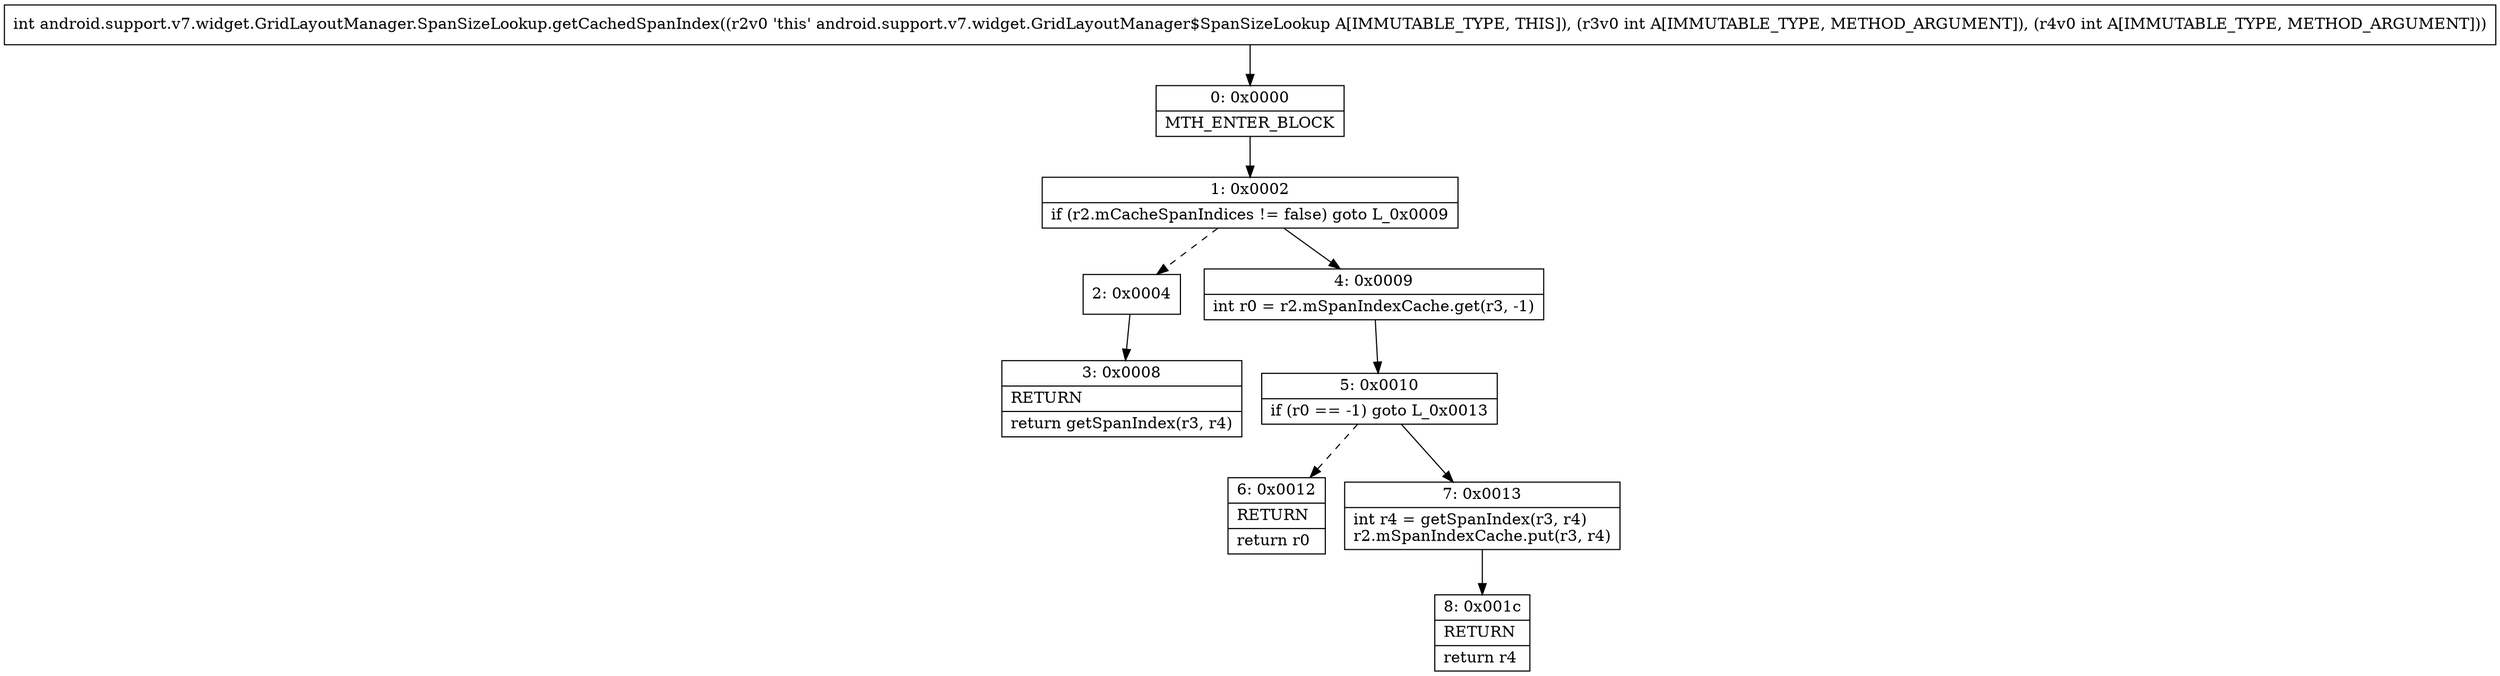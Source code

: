 digraph "CFG forandroid.support.v7.widget.GridLayoutManager.SpanSizeLookup.getCachedSpanIndex(II)I" {
Node_0 [shape=record,label="{0\:\ 0x0000|MTH_ENTER_BLOCK\l}"];
Node_1 [shape=record,label="{1\:\ 0x0002|if (r2.mCacheSpanIndices != false) goto L_0x0009\l}"];
Node_2 [shape=record,label="{2\:\ 0x0004}"];
Node_3 [shape=record,label="{3\:\ 0x0008|RETURN\l|return getSpanIndex(r3, r4)\l}"];
Node_4 [shape=record,label="{4\:\ 0x0009|int r0 = r2.mSpanIndexCache.get(r3, \-1)\l}"];
Node_5 [shape=record,label="{5\:\ 0x0010|if (r0 == \-1) goto L_0x0013\l}"];
Node_6 [shape=record,label="{6\:\ 0x0012|RETURN\l|return r0\l}"];
Node_7 [shape=record,label="{7\:\ 0x0013|int r4 = getSpanIndex(r3, r4)\lr2.mSpanIndexCache.put(r3, r4)\l}"];
Node_8 [shape=record,label="{8\:\ 0x001c|RETURN\l|return r4\l}"];
MethodNode[shape=record,label="{int android.support.v7.widget.GridLayoutManager.SpanSizeLookup.getCachedSpanIndex((r2v0 'this' android.support.v7.widget.GridLayoutManager$SpanSizeLookup A[IMMUTABLE_TYPE, THIS]), (r3v0 int A[IMMUTABLE_TYPE, METHOD_ARGUMENT]), (r4v0 int A[IMMUTABLE_TYPE, METHOD_ARGUMENT])) }"];
MethodNode -> Node_0;
Node_0 -> Node_1;
Node_1 -> Node_2[style=dashed];
Node_1 -> Node_4;
Node_2 -> Node_3;
Node_4 -> Node_5;
Node_5 -> Node_6[style=dashed];
Node_5 -> Node_7;
Node_7 -> Node_8;
}

